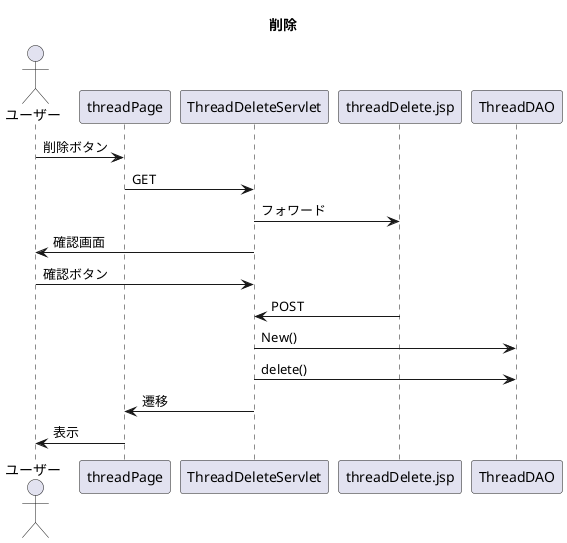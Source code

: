 @startuml
title 削除

actor ユーザー

ユーザー -> threadPage : 削除ボタン
threadPage -> ThreadDeleteServlet : GET
ThreadDeleteServlet -> threadDelete.jsp : フォワード
ThreadDeleteServlet -> ユーザー : 確認画面
ユーザー -> ThreadDeleteServlet : 確認ボタン
threadDelete.jsp -> ThreadDeleteServlet : POST
ThreadDeleteServlet -> ThreadDAO : New()
ThreadDeleteServlet -> ThreadDAO : delete()
ThreadDeleteServlet -> threadPage : 遷移
threadPage -> ユーザー : 表示

@enduml